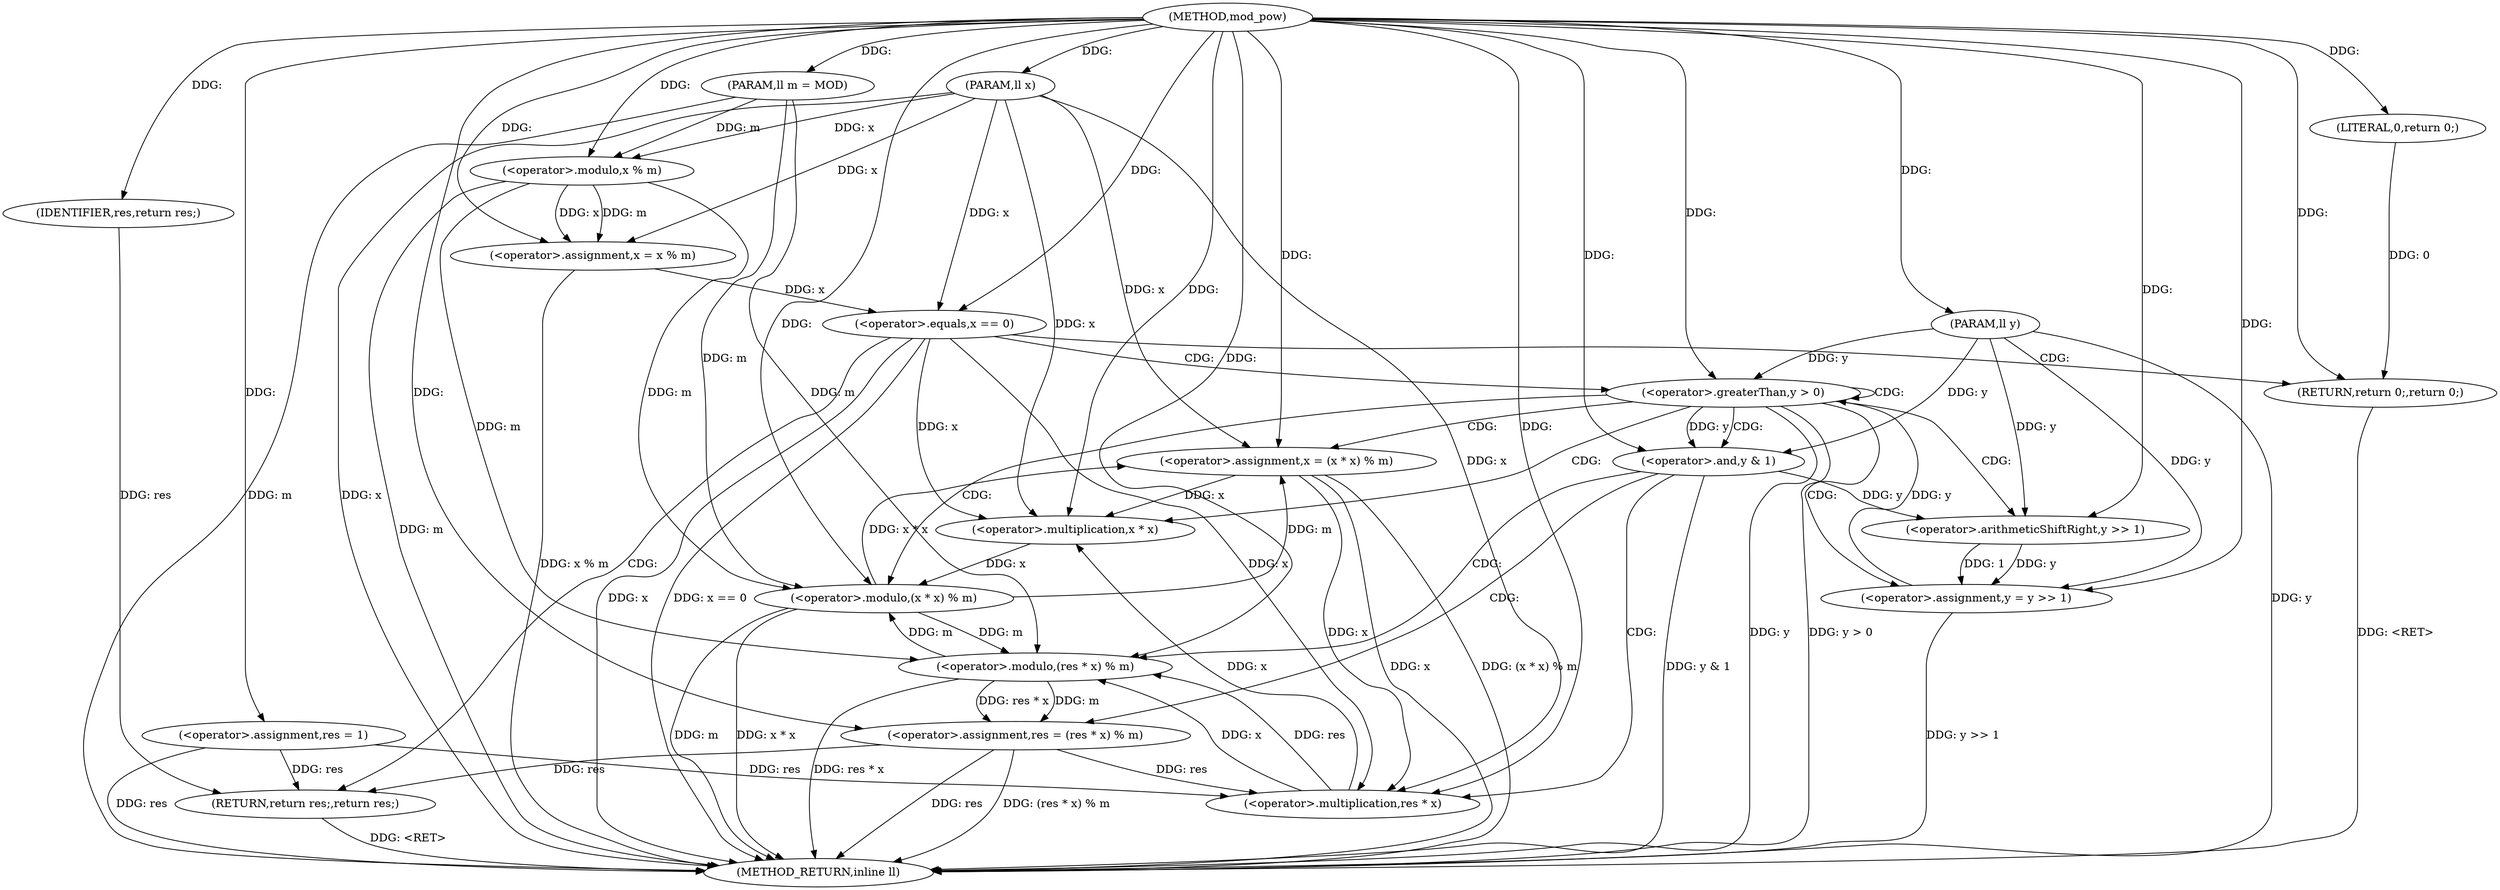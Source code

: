 digraph "mod_pow" {  
"1000189" [label = "(METHOD,mod_pow)" ]
"1000239" [label = "(METHOD_RETURN,inline ll)" ]
"1000190" [label = "(PARAM,ll x)" ]
"1000191" [label = "(PARAM,ll y)" ]
"1000192" [label = "(PARAM,ll m = MOD)" ]
"1000195" [label = "(<operator>.assignment,res = 1)" ]
"1000198" [label = "(<operator>.assignment,x = x % m)" ]
"1000237" [label = "(RETURN,return res;,return res;)" ]
"1000204" [label = "(<operator>.equals,x == 0)" ]
"1000207" [label = "(RETURN,return 0;,return 0;)" ]
"1000210" [label = "(<operator>.greaterThan,y > 0)" ]
"1000238" [label = "(IDENTIFIER,res,return res;)" ]
"1000200" [label = "(<operator>.modulo,x % m)" ]
"1000208" [label = "(LITERAL,0,return 0;)" ]
"1000225" [label = "(<operator>.assignment,y = y >> 1)" ]
"1000230" [label = "(<operator>.assignment,x = (x * x) % m)" ]
"1000215" [label = "(<operator>.and,y & 1)" ]
"1000218" [label = "(<operator>.assignment,res = (res * x) % m)" ]
"1000227" [label = "(<operator>.arithmeticShiftRight,y >> 1)" ]
"1000232" [label = "(<operator>.modulo,(x * x) % m)" ]
"1000220" [label = "(<operator>.modulo,(res * x) % m)" ]
"1000233" [label = "(<operator>.multiplication,x * x)" ]
"1000221" [label = "(<operator>.multiplication,res * x)" ]
  "1000190" -> "1000239"  [ label = "DDG: x"] 
  "1000191" -> "1000239"  [ label = "DDG: y"] 
  "1000192" -> "1000239"  [ label = "DDG: m"] 
  "1000195" -> "1000239"  [ label = "DDG: res"] 
  "1000200" -> "1000239"  [ label = "DDG: m"] 
  "1000198" -> "1000239"  [ label = "DDG: x % m"] 
  "1000204" -> "1000239"  [ label = "DDG: x"] 
  "1000204" -> "1000239"  [ label = "DDG: x == 0"] 
  "1000210" -> "1000239"  [ label = "DDG: y"] 
  "1000210" -> "1000239"  [ label = "DDG: y > 0"] 
  "1000215" -> "1000239"  [ label = "DDG: y & 1"] 
  "1000218" -> "1000239"  [ label = "DDG: res"] 
  "1000220" -> "1000239"  [ label = "DDG: res * x"] 
  "1000218" -> "1000239"  [ label = "DDG: (res * x) % m"] 
  "1000225" -> "1000239"  [ label = "DDG: y >> 1"] 
  "1000230" -> "1000239"  [ label = "DDG: x"] 
  "1000232" -> "1000239"  [ label = "DDG: x * x"] 
  "1000232" -> "1000239"  [ label = "DDG: m"] 
  "1000230" -> "1000239"  [ label = "DDG: (x * x) % m"] 
  "1000207" -> "1000239"  [ label = "DDG: <RET>"] 
  "1000237" -> "1000239"  [ label = "DDG: <RET>"] 
  "1000189" -> "1000190"  [ label = "DDG: "] 
  "1000189" -> "1000191"  [ label = "DDG: "] 
  "1000189" -> "1000192"  [ label = "DDG: "] 
  "1000189" -> "1000195"  [ label = "DDG: "] 
  "1000200" -> "1000198"  [ label = "DDG: x"] 
  "1000200" -> "1000198"  [ label = "DDG: m"] 
  "1000238" -> "1000237"  [ label = "DDG: res"] 
  "1000195" -> "1000237"  [ label = "DDG: res"] 
  "1000218" -> "1000237"  [ label = "DDG: res"] 
  "1000190" -> "1000198"  [ label = "DDG: x"] 
  "1000189" -> "1000198"  [ label = "DDG: "] 
  "1000208" -> "1000207"  [ label = "DDG: 0"] 
  "1000189" -> "1000207"  [ label = "DDG: "] 
  "1000189" -> "1000238"  [ label = "DDG: "] 
  "1000190" -> "1000200"  [ label = "DDG: x"] 
  "1000189" -> "1000200"  [ label = "DDG: "] 
  "1000192" -> "1000200"  [ label = "DDG: m"] 
  "1000198" -> "1000204"  [ label = "DDG: x"] 
  "1000190" -> "1000204"  [ label = "DDG: x"] 
  "1000189" -> "1000204"  [ label = "DDG: "] 
  "1000189" -> "1000208"  [ label = "DDG: "] 
  "1000225" -> "1000210"  [ label = "DDG: y"] 
  "1000191" -> "1000210"  [ label = "DDG: y"] 
  "1000189" -> "1000210"  [ label = "DDG: "] 
  "1000227" -> "1000225"  [ label = "DDG: y"] 
  "1000227" -> "1000225"  [ label = "DDG: 1"] 
  "1000232" -> "1000230"  [ label = "DDG: m"] 
  "1000232" -> "1000230"  [ label = "DDG: x * x"] 
  "1000220" -> "1000218"  [ label = "DDG: m"] 
  "1000220" -> "1000218"  [ label = "DDG: res * x"] 
  "1000191" -> "1000225"  [ label = "DDG: y"] 
  "1000189" -> "1000225"  [ label = "DDG: "] 
  "1000190" -> "1000230"  [ label = "DDG: x"] 
  "1000189" -> "1000230"  [ label = "DDG: "] 
  "1000210" -> "1000215"  [ label = "DDG: y"] 
  "1000191" -> "1000215"  [ label = "DDG: y"] 
  "1000189" -> "1000215"  [ label = "DDG: "] 
  "1000189" -> "1000218"  [ label = "DDG: "] 
  "1000215" -> "1000227"  [ label = "DDG: y"] 
  "1000191" -> "1000227"  [ label = "DDG: y"] 
  "1000189" -> "1000227"  [ label = "DDG: "] 
  "1000233" -> "1000232"  [ label = "DDG: x"] 
  "1000200" -> "1000232"  [ label = "DDG: m"] 
  "1000220" -> "1000232"  [ label = "DDG: m"] 
  "1000192" -> "1000232"  [ label = "DDG: m"] 
  "1000189" -> "1000232"  [ label = "DDG: "] 
  "1000221" -> "1000220"  [ label = "DDG: res"] 
  "1000221" -> "1000220"  [ label = "DDG: x"] 
  "1000200" -> "1000220"  [ label = "DDG: m"] 
  "1000232" -> "1000220"  [ label = "DDG: m"] 
  "1000192" -> "1000220"  [ label = "DDG: m"] 
  "1000189" -> "1000220"  [ label = "DDG: "] 
  "1000204" -> "1000233"  [ label = "DDG: x"] 
  "1000221" -> "1000233"  [ label = "DDG: x"] 
  "1000230" -> "1000233"  [ label = "DDG: x"] 
  "1000190" -> "1000233"  [ label = "DDG: x"] 
  "1000189" -> "1000233"  [ label = "DDG: "] 
  "1000195" -> "1000221"  [ label = "DDG: res"] 
  "1000218" -> "1000221"  [ label = "DDG: res"] 
  "1000189" -> "1000221"  [ label = "DDG: "] 
  "1000204" -> "1000221"  [ label = "DDG: x"] 
  "1000230" -> "1000221"  [ label = "DDG: x"] 
  "1000190" -> "1000221"  [ label = "DDG: x"] 
  "1000204" -> "1000210"  [ label = "CDG: "] 
  "1000204" -> "1000207"  [ label = "CDG: "] 
  "1000204" -> "1000237"  [ label = "CDG: "] 
  "1000210" -> "1000210"  [ label = "CDG: "] 
  "1000210" -> "1000215"  [ label = "CDG: "] 
  "1000210" -> "1000225"  [ label = "CDG: "] 
  "1000210" -> "1000233"  [ label = "CDG: "] 
  "1000210" -> "1000227"  [ label = "CDG: "] 
  "1000210" -> "1000230"  [ label = "CDG: "] 
  "1000210" -> "1000232"  [ label = "CDG: "] 
  "1000215" -> "1000220"  [ label = "CDG: "] 
  "1000215" -> "1000221"  [ label = "CDG: "] 
  "1000215" -> "1000218"  [ label = "CDG: "] 
}
